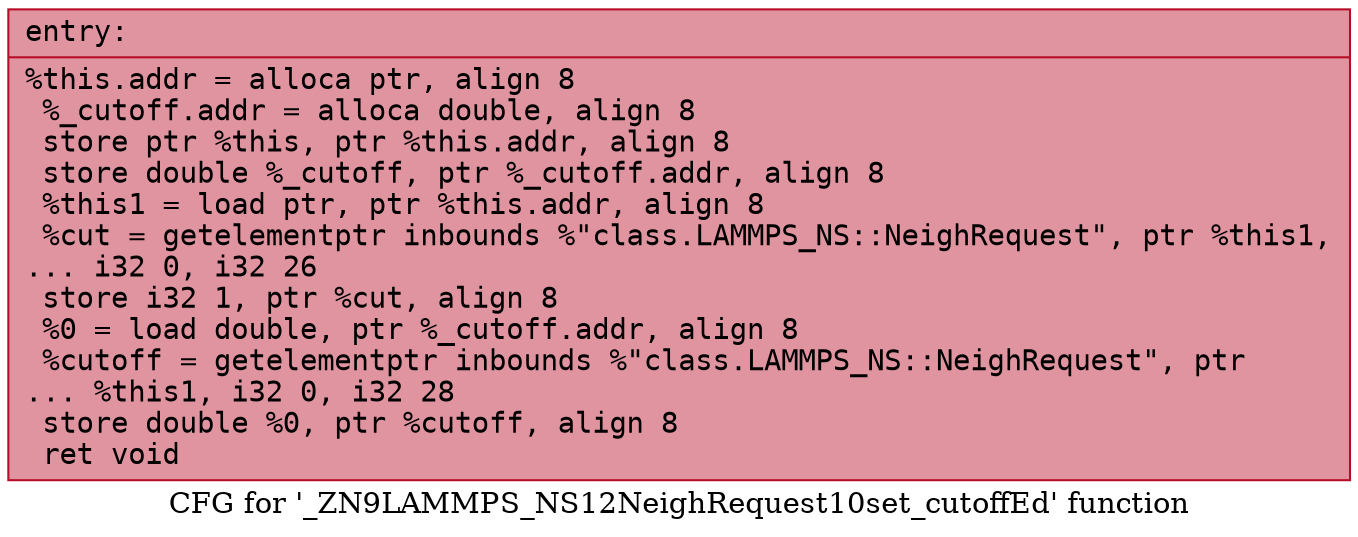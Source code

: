 digraph "CFG for '_ZN9LAMMPS_NS12NeighRequest10set_cutoffEd' function" {
	label="CFG for '_ZN9LAMMPS_NS12NeighRequest10set_cutoffEd' function";

	Node0x561f337f0fb0 [shape=record,color="#b70d28ff", style=filled, fillcolor="#b70d2870" fontname="Courier",label="{entry:\l|  %this.addr = alloca ptr, align 8\l  %_cutoff.addr = alloca double, align 8\l  store ptr %this, ptr %this.addr, align 8\l  store double %_cutoff, ptr %_cutoff.addr, align 8\l  %this1 = load ptr, ptr %this.addr, align 8\l  %cut = getelementptr inbounds %\"class.LAMMPS_NS::NeighRequest\", ptr %this1,\l... i32 0, i32 26\l  store i32 1, ptr %cut, align 8\l  %0 = load double, ptr %_cutoff.addr, align 8\l  %cutoff = getelementptr inbounds %\"class.LAMMPS_NS::NeighRequest\", ptr\l... %this1, i32 0, i32 28\l  store double %0, ptr %cutoff, align 8\l  ret void\l}"];
}
